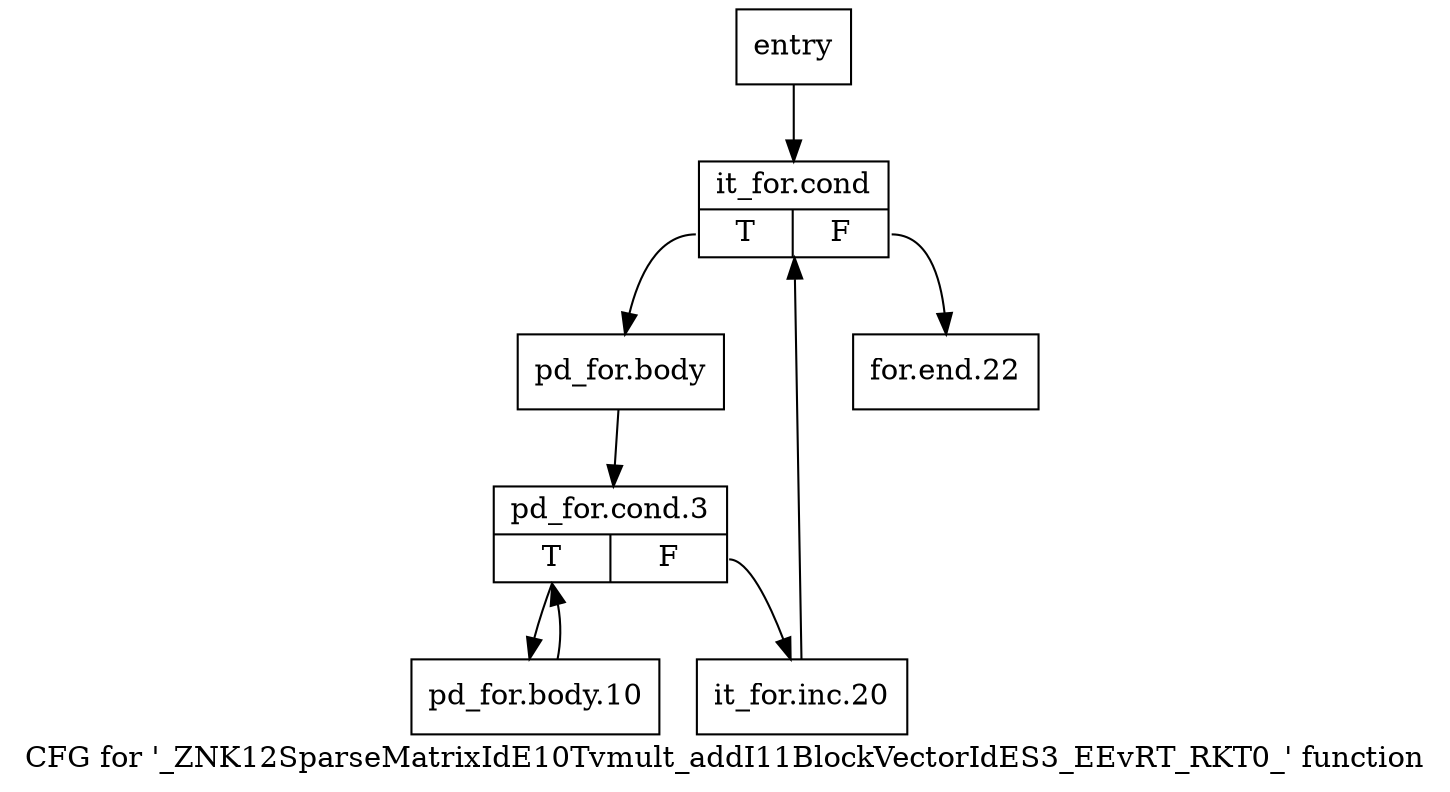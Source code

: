 digraph "CFG for '_ZNK12SparseMatrixIdE10Tvmult_addI11BlockVectorIdES3_EEvRT_RKT0_' function" {
	label="CFG for '_ZNK12SparseMatrixIdE10Tvmult_addI11BlockVectorIdES3_EEvRT_RKT0_' function";

	Node0x718fbd0 [shape=record,label="{entry}"];
	Node0x718fbd0 -> Node0x718fc20;
	Node0x718fc20 [shape=record,label="{it_for.cond|{<s0>T|<s1>F}}"];
	Node0x718fc20:s0 -> Node0x718fc70;
	Node0x718fc20:s1 -> Node0x718fdb0;
	Node0x718fc70 [shape=record,label="{pd_for.body}"];
	Node0x718fc70 -> Node0x718fcc0;
	Node0x718fcc0 [shape=record,label="{pd_for.cond.3|{<s0>T|<s1>F}}"];
	Node0x718fcc0:s0 -> Node0x718fd10;
	Node0x718fcc0:s1 -> Node0x718fd60;
	Node0x718fd10 [shape=record,label="{pd_for.body.10}"];
	Node0x718fd10 -> Node0x718fcc0;
	Node0x718fd60 [shape=record,label="{it_for.inc.20}"];
	Node0x718fd60 -> Node0x718fc20;
	Node0x718fdb0 [shape=record,label="{for.end.22}"];
}
